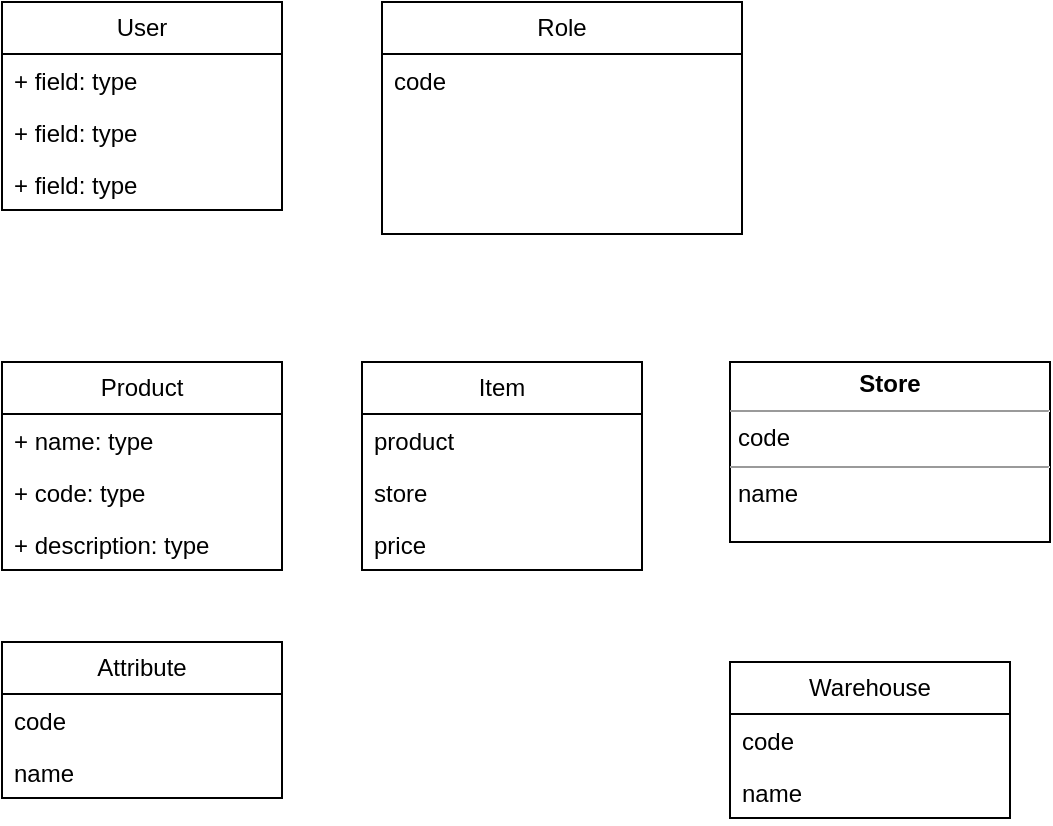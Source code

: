 <mxfile version="24.4.4" type="device">
  <diagram id="23iRSUPoRavnBvh4doch" name="Page-1">
    <mxGraphModel dx="1013" dy="557" grid="1" gridSize="10" guides="1" tooltips="1" connect="1" arrows="1" fold="1" page="1" pageScale="1" pageWidth="827" pageHeight="1169" math="0" shadow="0">
      <root>
        <mxCell id="0" />
        <mxCell id="1" parent="0" />
        <mxCell id="11" value="Product" style="swimlane;fontStyle=0;childLayout=stackLayout;horizontal=1;startSize=26;fillColor=none;horizontalStack=0;resizeParent=1;resizeParentMax=0;resizeLast=0;collapsible=1;marginBottom=0;whiteSpace=wrap;html=1;" parent="1" vertex="1">
          <mxGeometry x="50" y="290" width="140" height="104" as="geometry" />
        </mxCell>
        <mxCell id="12" value="+ name: type" style="text;strokeColor=none;fillColor=none;align=left;verticalAlign=top;spacingLeft=4;spacingRight=4;overflow=hidden;rotatable=0;points=[[0,0.5],[1,0.5]];portConstraint=eastwest;whiteSpace=wrap;html=1;" parent="11" vertex="1">
          <mxGeometry y="26" width="140" height="26" as="geometry" />
        </mxCell>
        <mxCell id="13" value="+ code: type" style="text;strokeColor=none;fillColor=none;align=left;verticalAlign=top;spacingLeft=4;spacingRight=4;overflow=hidden;rotatable=0;points=[[0,0.5],[1,0.5]];portConstraint=eastwest;whiteSpace=wrap;html=1;" parent="11" vertex="1">
          <mxGeometry y="52" width="140" height="26" as="geometry" />
        </mxCell>
        <mxCell id="14" value="+ description: type" style="text;strokeColor=none;fillColor=none;align=left;verticalAlign=top;spacingLeft=4;spacingRight=4;overflow=hidden;rotatable=0;points=[[0,0.5],[1,0.5]];portConstraint=eastwest;whiteSpace=wrap;html=1;" parent="11" vertex="1">
          <mxGeometry y="78" width="140" height="26" as="geometry" />
        </mxCell>
        <mxCell id="15" value="Attribute" style="swimlane;fontStyle=0;childLayout=stackLayout;horizontal=1;startSize=26;fillColor=none;horizontalStack=0;resizeParent=1;resizeParentMax=0;resizeLast=0;collapsible=1;marginBottom=0;whiteSpace=wrap;html=1;" parent="1" vertex="1">
          <mxGeometry x="50" y="430" width="140" height="78" as="geometry" />
        </mxCell>
        <mxCell id="16" value="code" style="text;strokeColor=none;fillColor=none;align=left;verticalAlign=top;spacingLeft=4;spacingRight=4;overflow=hidden;rotatable=0;points=[[0,0.5],[1,0.5]];portConstraint=eastwest;whiteSpace=wrap;html=1;" parent="15" vertex="1">
          <mxGeometry y="26" width="140" height="26" as="geometry" />
        </mxCell>
        <mxCell id="17" value="name" style="text;strokeColor=none;fillColor=none;align=left;verticalAlign=top;spacingLeft=4;spacingRight=4;overflow=hidden;rotatable=0;points=[[0,0.5],[1,0.5]];portConstraint=eastwest;whiteSpace=wrap;html=1;" parent="15" vertex="1">
          <mxGeometry y="52" width="140" height="26" as="geometry" />
        </mxCell>
        <mxCell id="19" value="&lt;p style=&quot;margin:0px;margin-top:4px;text-align:center;&quot;&gt;&lt;b&gt;Store&lt;/b&gt;&lt;/p&gt;&lt;hr size=&quot;1&quot;&gt;&lt;p style=&quot;margin:0px;margin-left:4px;&quot;&gt;code&lt;/p&gt;&lt;hr size=&quot;1&quot;&gt;&lt;p style=&quot;margin:0px;margin-left:4px;&quot;&gt;name&lt;/p&gt;" style="verticalAlign=top;align=left;overflow=fill;fontSize=12;fontFamily=Helvetica;html=1;whiteSpace=wrap;" parent="1" vertex="1">
          <mxGeometry x="414" y="290" width="160" height="90" as="geometry" />
        </mxCell>
        <mxCell id="EEzXhKlwWG8WZRKlIcGB-19" value="Warehouse" style="swimlane;fontStyle=0;childLayout=stackLayout;horizontal=1;startSize=26;fillColor=none;horizontalStack=0;resizeParent=1;resizeParentMax=0;resizeLast=0;collapsible=1;marginBottom=0;whiteSpace=wrap;html=1;" vertex="1" parent="1">
          <mxGeometry x="414" y="440" width="140" height="78" as="geometry" />
        </mxCell>
        <mxCell id="EEzXhKlwWG8WZRKlIcGB-20" value="code" style="text;strokeColor=none;fillColor=none;align=left;verticalAlign=top;spacingLeft=4;spacingRight=4;overflow=hidden;rotatable=0;points=[[0,0.5],[1,0.5]];portConstraint=eastwest;whiteSpace=wrap;html=1;" vertex="1" parent="EEzXhKlwWG8WZRKlIcGB-19">
          <mxGeometry y="26" width="140" height="26" as="geometry" />
        </mxCell>
        <mxCell id="EEzXhKlwWG8WZRKlIcGB-21" value="name" style="text;strokeColor=none;fillColor=none;align=left;verticalAlign=top;spacingLeft=4;spacingRight=4;overflow=hidden;rotatable=0;points=[[0,0.5],[1,0.5]];portConstraint=eastwest;whiteSpace=wrap;html=1;" vertex="1" parent="EEzXhKlwWG8WZRKlIcGB-19">
          <mxGeometry y="52" width="140" height="26" as="geometry" />
        </mxCell>
        <mxCell id="EEzXhKlwWG8WZRKlIcGB-23" value="Item" style="swimlane;fontStyle=0;childLayout=stackLayout;horizontal=1;startSize=26;fillColor=none;horizontalStack=0;resizeParent=1;resizeParentMax=0;resizeLast=0;collapsible=1;marginBottom=0;whiteSpace=wrap;html=1;" vertex="1" parent="1">
          <mxGeometry x="230" y="290" width="140" height="104" as="geometry" />
        </mxCell>
        <mxCell id="EEzXhKlwWG8WZRKlIcGB-24" value="product" style="text;strokeColor=none;fillColor=none;align=left;verticalAlign=top;spacingLeft=4;spacingRight=4;overflow=hidden;rotatable=0;points=[[0,0.5],[1,0.5]];portConstraint=eastwest;whiteSpace=wrap;html=1;" vertex="1" parent="EEzXhKlwWG8WZRKlIcGB-23">
          <mxGeometry y="26" width="140" height="26" as="geometry" />
        </mxCell>
        <mxCell id="EEzXhKlwWG8WZRKlIcGB-25" value="store" style="text;strokeColor=none;fillColor=none;align=left;verticalAlign=top;spacingLeft=4;spacingRight=4;overflow=hidden;rotatable=0;points=[[0,0.5],[1,0.5]];portConstraint=eastwest;whiteSpace=wrap;html=1;" vertex="1" parent="EEzXhKlwWG8WZRKlIcGB-23">
          <mxGeometry y="52" width="140" height="26" as="geometry" />
        </mxCell>
        <mxCell id="EEzXhKlwWG8WZRKlIcGB-26" value="price" style="text;strokeColor=none;fillColor=none;align=left;verticalAlign=top;spacingLeft=4;spacingRight=4;overflow=hidden;rotatable=0;points=[[0,0.5],[1,0.5]];portConstraint=eastwest;whiteSpace=wrap;html=1;" vertex="1" parent="EEzXhKlwWG8WZRKlIcGB-23">
          <mxGeometry y="78" width="140" height="26" as="geometry" />
        </mxCell>
        <mxCell id="EEzXhKlwWG8WZRKlIcGB-27" value="User" style="swimlane;fontStyle=0;childLayout=stackLayout;horizontal=1;startSize=26;fillColor=none;horizontalStack=0;resizeParent=1;resizeParentMax=0;resizeLast=0;collapsible=1;marginBottom=0;whiteSpace=wrap;html=1;" vertex="1" parent="1">
          <mxGeometry x="50" y="110" width="140" height="104" as="geometry" />
        </mxCell>
        <mxCell id="EEzXhKlwWG8WZRKlIcGB-28" value="+ field: type" style="text;strokeColor=none;fillColor=none;align=left;verticalAlign=top;spacingLeft=4;spacingRight=4;overflow=hidden;rotatable=0;points=[[0,0.5],[1,0.5]];portConstraint=eastwest;whiteSpace=wrap;html=1;" vertex="1" parent="EEzXhKlwWG8WZRKlIcGB-27">
          <mxGeometry y="26" width="140" height="26" as="geometry" />
        </mxCell>
        <mxCell id="EEzXhKlwWG8WZRKlIcGB-29" value="+ field: type" style="text;strokeColor=none;fillColor=none;align=left;verticalAlign=top;spacingLeft=4;spacingRight=4;overflow=hidden;rotatable=0;points=[[0,0.5],[1,0.5]];portConstraint=eastwest;whiteSpace=wrap;html=1;" vertex="1" parent="EEzXhKlwWG8WZRKlIcGB-27">
          <mxGeometry y="52" width="140" height="26" as="geometry" />
        </mxCell>
        <mxCell id="EEzXhKlwWG8WZRKlIcGB-30" value="+ field: type" style="text;strokeColor=none;fillColor=none;align=left;verticalAlign=top;spacingLeft=4;spacingRight=4;overflow=hidden;rotatable=0;points=[[0,0.5],[1,0.5]];portConstraint=eastwest;whiteSpace=wrap;html=1;" vertex="1" parent="EEzXhKlwWG8WZRKlIcGB-27">
          <mxGeometry y="78" width="140" height="26" as="geometry" />
        </mxCell>
        <mxCell id="EEzXhKlwWG8WZRKlIcGB-31" value="Role" style="swimlane;fontStyle=0;childLayout=stackLayout;horizontal=1;startSize=26;fillColor=none;horizontalStack=0;resizeParent=1;resizeParentMax=0;resizeLast=0;collapsible=1;marginBottom=0;whiteSpace=wrap;html=1;" vertex="1" parent="1">
          <mxGeometry x="240" y="110" width="180" height="116" as="geometry">
            <mxRectangle x="240" y="110" width="70" height="30" as="alternateBounds" />
          </mxGeometry>
        </mxCell>
        <mxCell id="EEzXhKlwWG8WZRKlIcGB-38" value="code" style="text;strokeColor=none;fillColor=none;align=left;verticalAlign=top;spacingLeft=4;spacingRight=4;overflow=hidden;rotatable=0;points=[[0,0.5],[1,0.5]];portConstraint=eastwest;whiteSpace=wrap;html=1;" vertex="1" parent="EEzXhKlwWG8WZRKlIcGB-31">
          <mxGeometry y="26" width="180" height="26" as="geometry" />
        </mxCell>
        <mxCell id="EEzXhKlwWG8WZRKlIcGB-37" value="&lt;p style=&quot;border-color: var(--border-color); margin: 0px 0px 0px 4px;&quot;&gt;&lt;br&gt;&lt;/p&gt;" style="text;strokeColor=none;fillColor=none;align=left;verticalAlign=top;spacingLeft=4;spacingRight=4;overflow=hidden;rotatable=0;points=[[0,0.5],[1,0.5]];portConstraint=eastwest;whiteSpace=wrap;html=1;" vertex="1" parent="EEzXhKlwWG8WZRKlIcGB-31">
          <mxGeometry y="52" width="180" height="64" as="geometry" />
        </mxCell>
      </root>
    </mxGraphModel>
  </diagram>
</mxfile>
